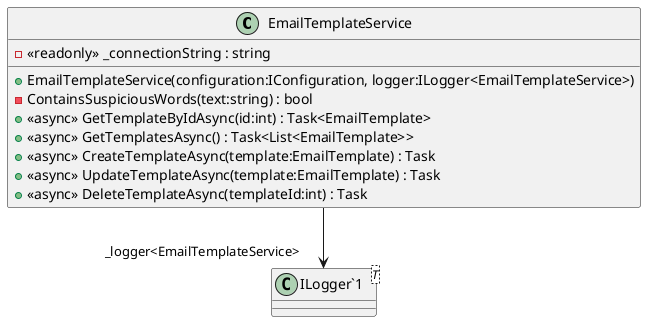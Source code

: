 @startuml
class EmailTemplateService {
    - <<readonly>> _connectionString : string
    + EmailTemplateService(configuration:IConfiguration, logger:ILogger<EmailTemplateService>)
    - ContainsSuspiciousWords(text:string) : bool
    + <<async>> GetTemplateByIdAsync(id:int) : Task<EmailTemplate>
    + <<async>> GetTemplatesAsync() : Task<List<EmailTemplate>>
    + <<async>> CreateTemplateAsync(template:EmailTemplate) : Task
    + <<async>> UpdateTemplateAsync(template:EmailTemplate) : Task
    + <<async>> DeleteTemplateAsync(templateId:int) : Task
}
class "ILogger`1"<T> {
}
EmailTemplateService --> "_logger<EmailTemplateService>" "ILogger`1"
@enduml
